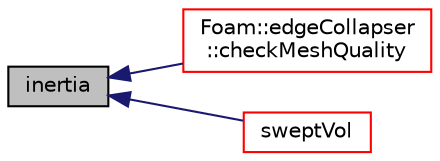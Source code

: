 digraph "inertia"
{
  bgcolor="transparent";
  edge [fontname="Helvetica",fontsize="10",labelfontname="Helvetica",labelfontsize="10"];
  node [fontname="Helvetica",fontsize="10",shape=record];
  rankdir="LR";
  Node499 [label="inertia",height=0.2,width=0.4,color="black", fillcolor="grey75", style="filled", fontcolor="black"];
  Node499 -> Node500 [dir="back",color="midnightblue",fontsize="10",style="solid",fontname="Helvetica"];
  Node500 [label="Foam::edgeCollapser\l::checkMeshQuality",height=0.2,width=0.4,color="red",URL="$a22401.html#a05c592dbdbe3fcc0728c2595750b5982",tooltip="Check mesh and mark points on faces in error. "];
  Node499 -> Node504 [dir="back",color="midnightblue",fontsize="10",style="solid",fontname="Helvetica"];
  Node504 [label="sweptVol",height=0.2,width=0.4,color="red",URL="$a28369.html#a743d10838ee312b92583a77350a95831",tooltip="Return the volume swept out by the face when its points move. "];
}
